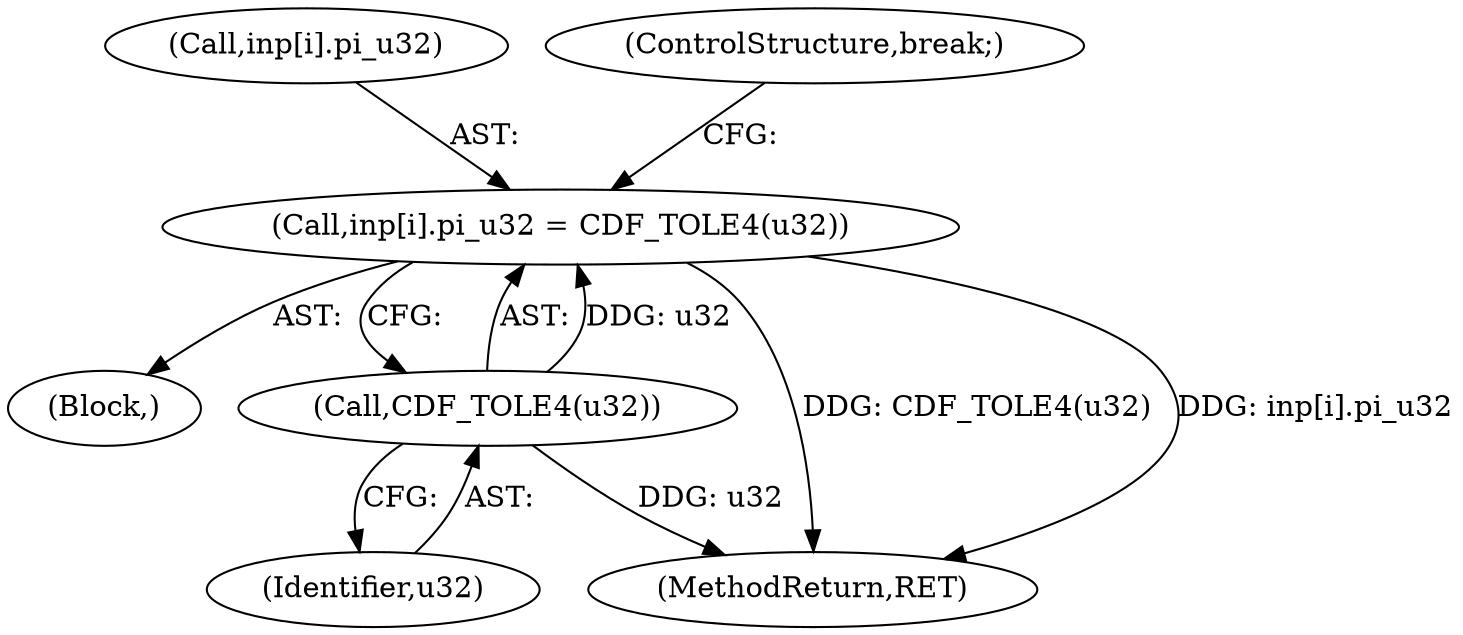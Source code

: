 digraph "0_file_1aec04dbf8a24b8a6ba64c4f74efa0628e36db0b@array" {
"1000483" [label="(Call,inp[i].pi_u32 = CDF_TOLE4(u32))"];
"1000489" [label="(Call,CDF_TOLE4(u32))"];
"1000484" [label="(Call,inp[i].pi_u32)"];
"1000395" [label="(Block,)"];
"1000841" [label="(MethodReturn,RET)"];
"1000490" [label="(Identifier,u32)"];
"1000483" [label="(Call,inp[i].pi_u32 = CDF_TOLE4(u32))"];
"1000491" [label="(ControlStructure,break;)"];
"1000489" [label="(Call,CDF_TOLE4(u32))"];
"1000483" -> "1000395"  [label="AST: "];
"1000483" -> "1000489"  [label="CFG: "];
"1000484" -> "1000483"  [label="AST: "];
"1000489" -> "1000483"  [label="AST: "];
"1000491" -> "1000483"  [label="CFG: "];
"1000483" -> "1000841"  [label="DDG: CDF_TOLE4(u32)"];
"1000483" -> "1000841"  [label="DDG: inp[i].pi_u32"];
"1000489" -> "1000483"  [label="DDG: u32"];
"1000489" -> "1000490"  [label="CFG: "];
"1000490" -> "1000489"  [label="AST: "];
"1000489" -> "1000841"  [label="DDG: u32"];
}
